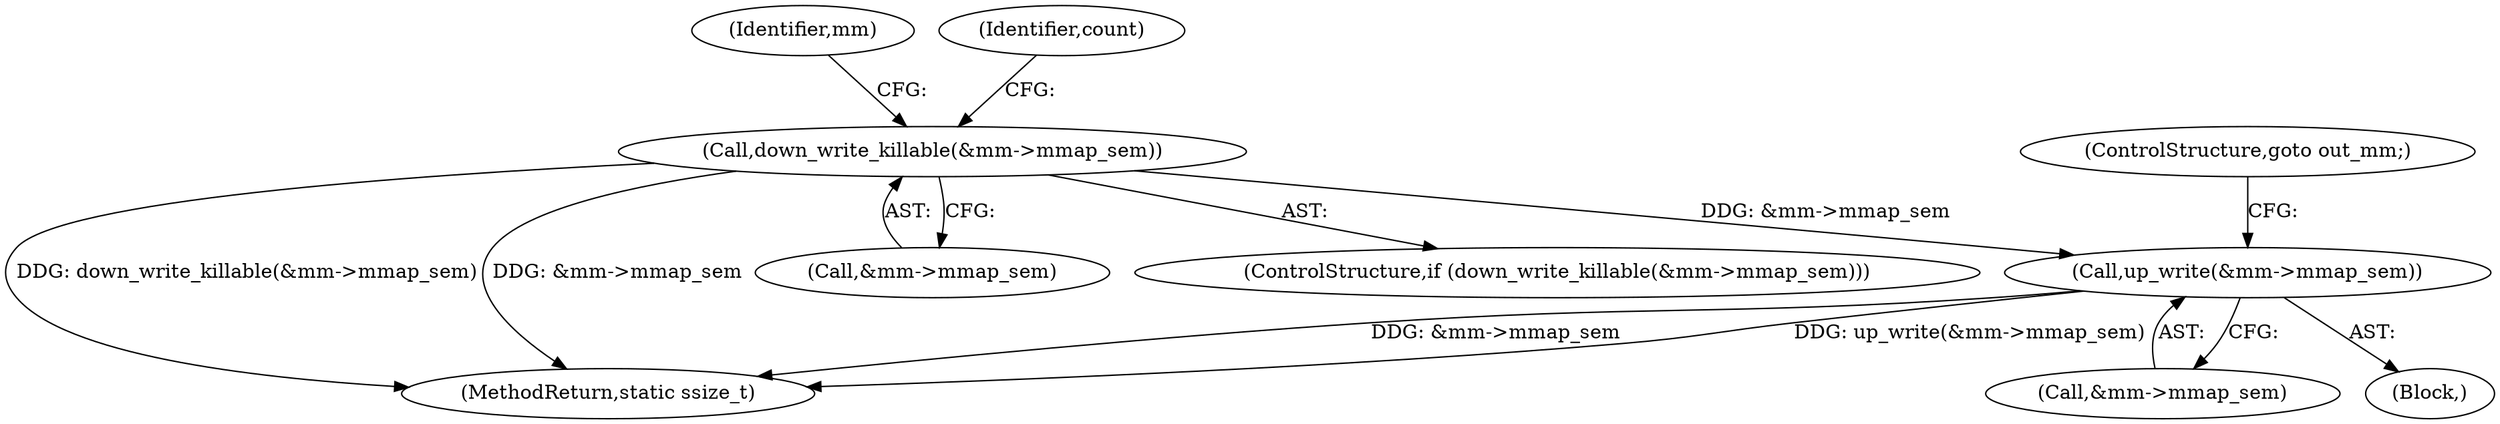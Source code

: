 digraph "0_linux_04f5866e41fb70690e28397487d8bd8eea7d712a_0@API" {
"1000200" [label="(Call,down_write_killable(&mm->mmap_sem))"];
"1000213" [label="(Call,up_write(&mm->mmap_sem))"];
"1000213" [label="(Call,up_write(&mm->mmap_sem))"];
"1000198" [label="(Block,)"];
"1000201" [label="(Call,&mm->mmap_sem)"];
"1000353" [label="(MethodReturn,static ssize_t)"];
"1000218" [label="(ControlStructure,goto out_mm;)"];
"1000214" [label="(Call,&mm->mmap_sem)"];
"1000212" [label="(Identifier,mm)"];
"1000207" [label="(Identifier,count)"];
"1000200" [label="(Call,down_write_killable(&mm->mmap_sem))"];
"1000199" [label="(ControlStructure,if (down_write_killable(&mm->mmap_sem)))"];
"1000200" -> "1000199"  [label="AST: "];
"1000200" -> "1000201"  [label="CFG: "];
"1000201" -> "1000200"  [label="AST: "];
"1000207" -> "1000200"  [label="CFG: "];
"1000212" -> "1000200"  [label="CFG: "];
"1000200" -> "1000353"  [label="DDG: &mm->mmap_sem"];
"1000200" -> "1000353"  [label="DDG: down_write_killable(&mm->mmap_sem)"];
"1000200" -> "1000213"  [label="DDG: &mm->mmap_sem"];
"1000213" -> "1000198"  [label="AST: "];
"1000213" -> "1000214"  [label="CFG: "];
"1000214" -> "1000213"  [label="AST: "];
"1000218" -> "1000213"  [label="CFG: "];
"1000213" -> "1000353"  [label="DDG: &mm->mmap_sem"];
"1000213" -> "1000353"  [label="DDG: up_write(&mm->mmap_sem)"];
}
